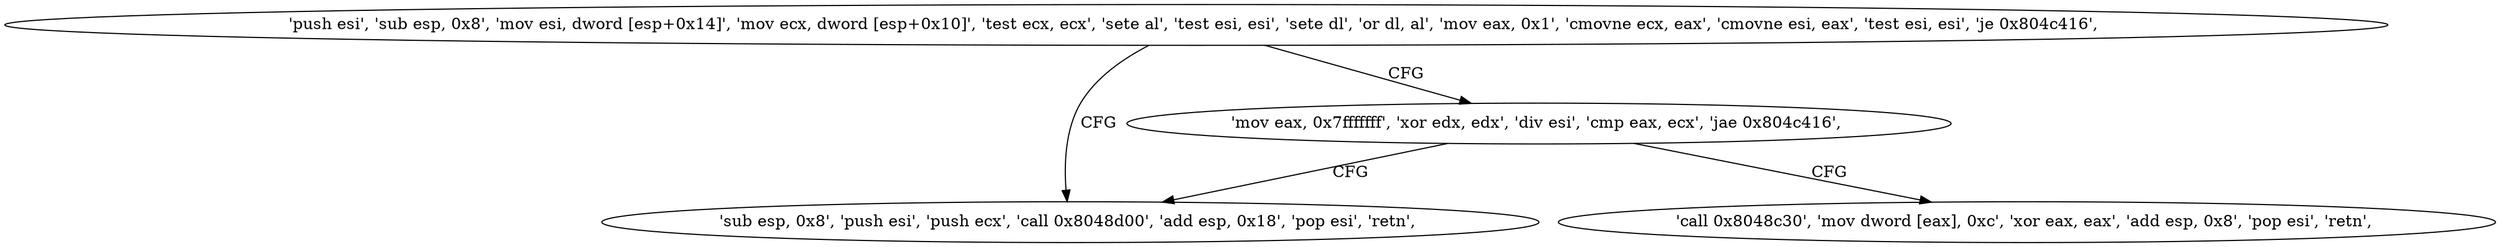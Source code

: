 digraph "func" {
"134530000" [label = "'push esi', 'sub esp, 0x8', 'mov esi, dword [esp+0x14]', 'mov ecx, dword [esp+0x10]', 'test ecx, ecx', 'sete al', 'test esi, esi', 'sete dl', 'or dl, al', 'mov eax, 0x1', 'cmovne ecx, eax', 'cmovne esi, eax', 'test esi, esi', 'je 0x804c416', " ]
"134530070" [label = "'sub esp, 0x8', 'push esi', 'push ecx', 'call 0x8048d00', 'add esp, 0x18', 'pop esi', 'retn', " ]
"134530039" [label = "'mov eax, 0x7fffffff', 'xor edx, edx', 'div esi', 'cmp eax, ecx', 'jae 0x804c416', " ]
"134530052" [label = "'call 0x8048c30', 'mov dword [eax], 0xc', 'xor eax, eax', 'add esp, 0x8', 'pop esi', 'retn', " ]
"134530000" -> "134530070" [ label = "CFG" ]
"134530000" -> "134530039" [ label = "CFG" ]
"134530039" -> "134530070" [ label = "CFG" ]
"134530039" -> "134530052" [ label = "CFG" ]
}
